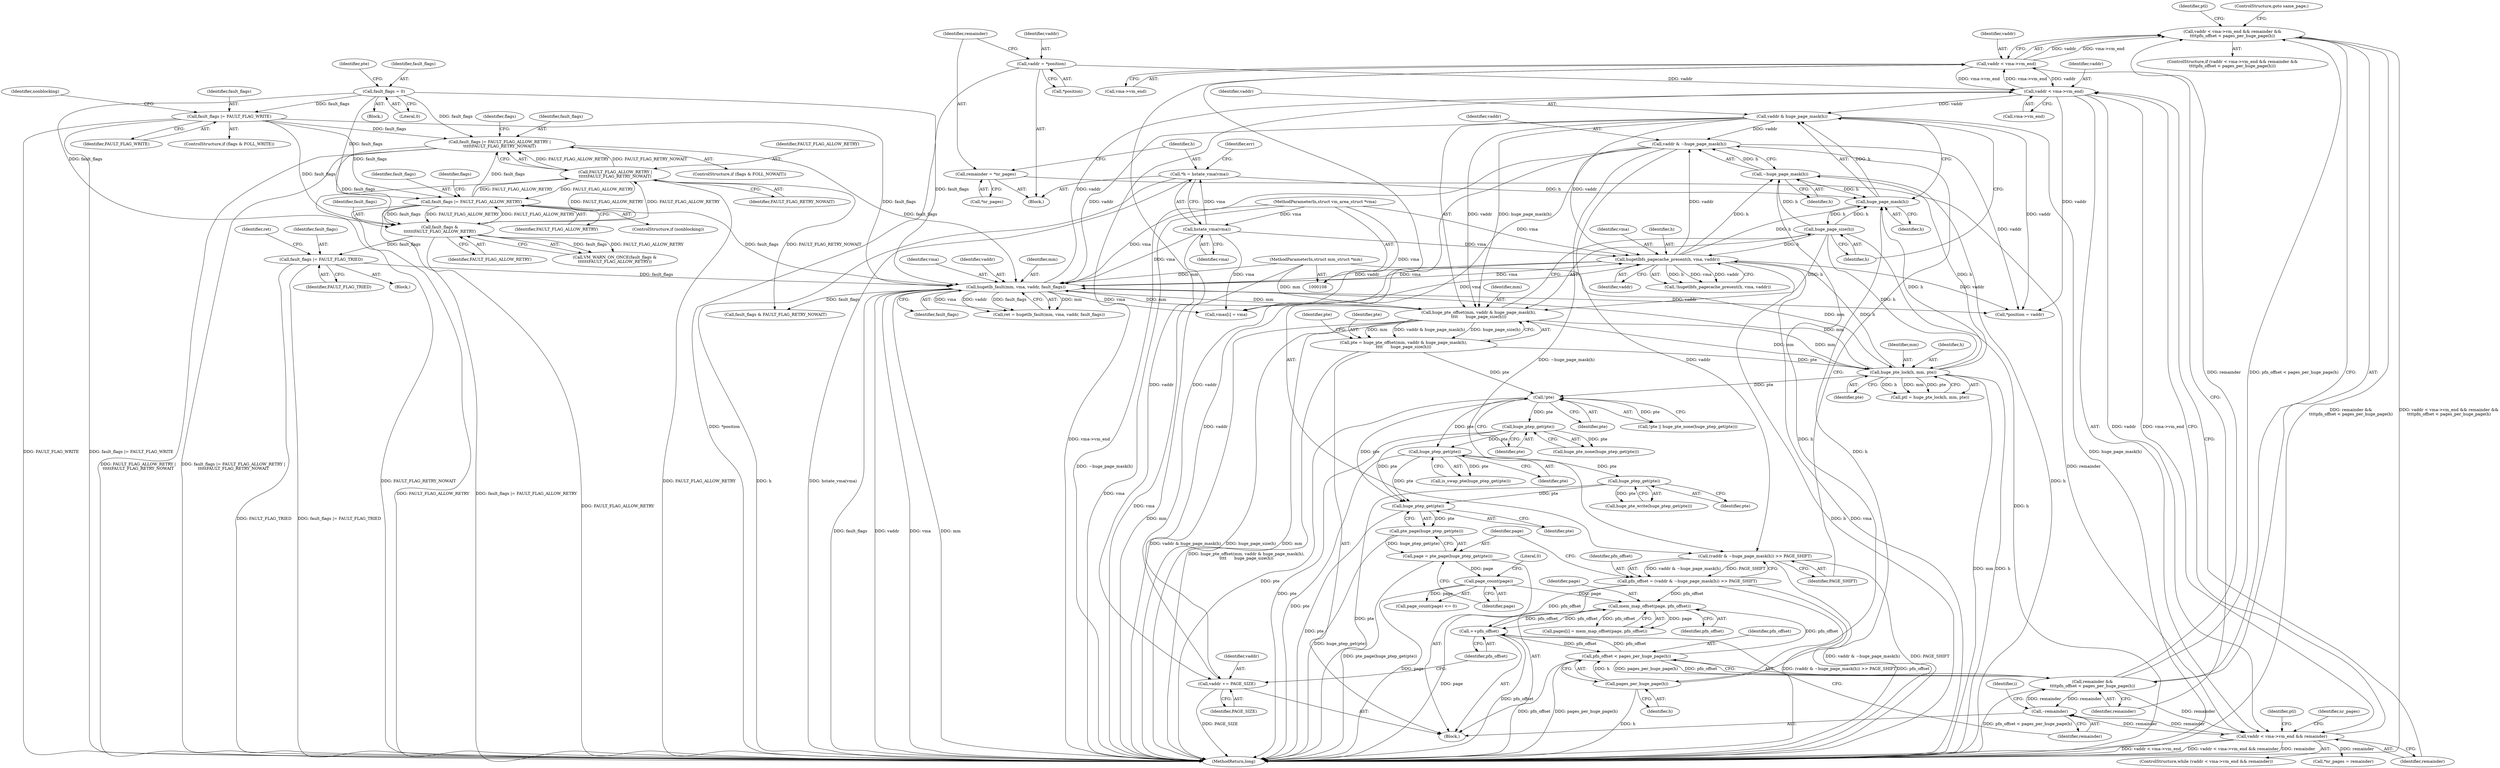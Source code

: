 digraph "0_linux_6b3a707736301c2128ca85ce85fb13f60b5e350a_11@API" {
"1000378" [label="(Call,vaddr < vma->vm_end && remainder &&\n\t\t\t\tpfn_offset < pages_per_huge_page(h))"];
"1000379" [label="(Call,vaddr < vma->vm_end)"];
"1000368" [label="(Call,vaddr += PAGE_SIZE)"];
"1000316" [label="(Call,vaddr & ~huge_page_mask(h))"];
"1000198" [label="(Call,hugetlbfs_pagecache_present(h, vma, vaddr))"];
"1000178" [label="(Call,huge_pte_lock(h, mm, pte))"];
"1000172" [label="(Call,huge_page_size(h))"];
"1000170" [label="(Call,huge_page_mask(h))"];
"1000388" [label="(Call,pages_per_huge_page(h))"];
"1000318" [label="(Call,~huge_page_mask(h))"];
"1000131" [label="(Call,*h = hstate_vma(vma))"];
"1000133" [label="(Call,hstate_vma(vma))"];
"1000110" [label="(MethodParameterIn,struct vm_area_struct *vma)"];
"1000166" [label="(Call,huge_pte_offset(mm, vaddr & huge_page_mask(h),\n\t\t\t\t      huge_page_size(h)))"];
"1000271" [label="(Call,hugetlb_fault(mm, vma, vaddr, fault_flags))"];
"1000109" [label="(MethodParameterIn,struct mm_struct *mm)"];
"1000168" [label="(Call,vaddr & huge_page_mask(h))"];
"1000142" [label="(Call,vaddr < vma->vm_end)"];
"1000121" [label="(Call,vaddr = *position)"];
"1000252" [label="(Call,fault_flags |= FAULT_FLAG_ALLOW_RETRY |\n\t\t\t\t\tFAULT_FLAG_RETRY_NOWAIT)"];
"1000229" [label="(Call,fault_flags = 0)"];
"1000245" [label="(Call,fault_flags |= FAULT_FLAG_ALLOW_RETRY)"];
"1000240" [label="(Call,fault_flags |= FAULT_FLAG_WRITE)"];
"1000254" [label="(Call,FAULT_FLAG_ALLOW_RETRY |\n\t\t\t\t\tFAULT_FLAG_RETRY_NOWAIT)"];
"1000263" [label="(Call,fault_flags &\n\t\t\t\t\t\tFAULT_FLAG_ALLOW_RETRY)"];
"1000266" [label="(Call,fault_flags |= FAULT_FLAG_TRIED)"];
"1000164" [label="(Call,pte = huge_pte_offset(mm, vaddr & huge_page_mask(h),\n\t\t\t\t      huge_page_size(h)))"];
"1000384" [label="(Call,remainder &&\n\t\t\t\tpfn_offset < pages_per_huge_page(h))"];
"1000373" [label="(Call,--remainder)"];
"1000141" [label="(Call,vaddr < vma->vm_end && remainder)"];
"1000126" [label="(Call,remainder = *nr_pages)"];
"1000386" [label="(Call,pfn_offset < pages_per_huge_page(h))"];
"1000371" [label="(Call,++pfn_offset)"];
"1000354" [label="(Call,mem_map_offset(page, pfn_offset))"];
"1000329" [label="(Call,page_count(page))"];
"1000321" [label="(Call,page = pte_page(huge_ptep_get(pte)))"];
"1000323" [label="(Call,pte_page(huge_ptep_get(pte)))"];
"1000324" [label="(Call,huge_ptep_get(pte))"];
"1000185" [label="(Call,!pte)"];
"1000224" [label="(Call,huge_ptep_get(pte))"];
"1000216" [label="(Call,huge_ptep_get(pte))"];
"1000188" [label="(Call,huge_ptep_get(pte))"];
"1000313" [label="(Call,pfn_offset = (vaddr & ~huge_page_mask(h)) >> PAGE_SHIFT)"];
"1000315" [label="(Call,(vaddr & ~huge_page_mask(h)) >> PAGE_SHIFT)"];
"1000142" [label="(Call,vaddr < vma->vm_end)"];
"1000148" [label="(Block,)"];
"1000316" [label="(Call,vaddr & ~huge_page_mask(h))"];
"1000315" [label="(Call,(vaddr & ~huge_page_mask(h)) >> PAGE_SHIFT)"];
"1000185" [label="(Call,!pte)"];
"1000217" [label="(Identifier,pte)"];
"1000369" [label="(Identifier,vaddr)"];
"1000110" [label="(MethodParameterIn,struct vm_area_struct *vma)"];
"1000387" [label="(Identifier,pfn_offset)"];
"1000169" [label="(Identifier,vaddr)"];
"1000373" [label="(Call,--remainder)"];
"1000320" [label="(Identifier,PAGE_SHIFT)"];
"1000328" [label="(Call,page_count(page) <= 0)"];
"1000152" [label="(Identifier,ptl)"];
"1000354" [label="(Call,mem_map_offset(page, pfn_offset))"];
"1000317" [label="(Identifier,vaddr)"];
"1000259" [label="(Identifier,flags)"];
"1000377" [label="(ControlStructure,if (vaddr < vma->vm_end && remainder &&\n\t\t\t\tpfn_offset < pages_per_huge_page(h)))"];
"1000240" [label="(Call,fault_flags |= FAULT_FLAG_WRITE)"];
"1000186" [label="(Identifier,pte)"];
"1000374" [label="(Identifier,remainder)"];
"1000131" [label="(Call,*h = hstate_vma(vma))"];
"1000272" [label="(Identifier,mm)"];
"1000248" [label="(ControlStructure,if (flags & FOLL_NOWAIT))"];
"1000363" [label="(Call,vmas[i] = vma)"];
"1000329" [label="(Call,page_count(page))"];
"1000386" [label="(Call,pfn_offset < pages_per_huge_page(h))"];
"1000384" [label="(Call,remainder &&\n\t\t\t\tpfn_offset < pages_per_huge_page(h))"];
"1000385" [label="(Identifier,remainder)"];
"1000273" [label="(Identifier,vma)"];
"1000407" [label="(MethodReturn,long)"];
"1000350" [label="(Call,pages[i] = mem_map_offset(page, pfn_offset))"];
"1000147" [label="(Identifier,remainder)"];
"1000167" [label="(Identifier,mm)"];
"1000172" [label="(Call,huge_page_size(h))"];
"1000368" [label="(Call,vaddr += PAGE_SIZE)"];
"1000371" [label="(Call,++pfn_offset)"];
"1000254" [label="(Call,FAULT_FLAG_ALLOW_RETRY |\n\t\t\t\t\tFAULT_FLAG_RETRY_NOWAIT)"];
"1000321" [label="(Call,page = pte_page(huge_ptep_get(pte)))"];
"1000176" [label="(Call,ptl = huge_pte_lock(h, mm, pte))"];
"1000253" [label="(Identifier,fault_flags)"];
"1000236" [label="(ControlStructure,if (flags & FOLL_WRITE))"];
"1000171" [label="(Identifier,h)"];
"1000225" [label="(Identifier,pte)"];
"1000323" [label="(Call,pte_page(huge_ptep_get(pte)))"];
"1000187" [label="(Call,huge_pte_none(huge_ptep_get(pte)))"];
"1000200" [label="(Identifier,vma)"];
"1000299" [label="(Call,fault_flags & FAULT_FLAG_RETRY_NOWAIT)"];
"1000267" [label="(Identifier,fault_flags)"];
"1000250" [label="(Identifier,flags)"];
"1000164" [label="(Call,pte = huge_pte_offset(mm, vaddr & huge_page_mask(h),\n\t\t\t\t      huge_page_size(h)))"];
"1000165" [label="(Identifier,pte)"];
"1000199" [label="(Identifier,h)"];
"1000370" [label="(Identifier,PAGE_SIZE)"];
"1000255" [label="(Identifier,FAULT_FLAG_ALLOW_RETRY)"];
"1000121" [label="(Call,vaddr = *position)"];
"1000393" [label="(Identifier,ptl)"];
"1000376" [label="(Identifier,i)"];
"1000314" [label="(Identifier,pfn_offset)"];
"1000188" [label="(Call,huge_ptep_get(pte))"];
"1000197" [label="(Call,!hugetlbfs_pagecache_present(h, vma, vaddr))"];
"1000168" [label="(Call,vaddr & huge_page_mask(h))"];
"1000128" [label="(Call,*nr_pages)"];
"1000379" [label="(Call,vaddr < vma->vm_end)"];
"1000268" [label="(Identifier,FAULT_FLAG_TRIED)"];
"1000372" [label="(Identifier,pfn_offset)"];
"1000274" [label="(Identifier,vaddr)"];
"1000330" [label="(Identifier,page)"];
"1000325" [label="(Identifier,pte)"];
"1000122" [label="(Identifier,vaddr)"];
"1000322" [label="(Identifier,page)"];
"1000226" [label="(Block,)"];
"1000170" [label="(Call,huge_page_mask(h))"];
"1000233" [label="(Identifier,pte)"];
"1000389" [label="(Identifier,h)"];
"1000140" [label="(ControlStructure,while (vaddr < vma->vm_end && remainder))"];
"1000241" [label="(Identifier,fault_flags)"];
"1000252" [label="(Call,fault_flags |= FAULT_FLAG_ALLOW_RETRY |\n\t\t\t\t\tFAULT_FLAG_RETRY_NOWAIT)"];
"1000265" [label="(Identifier,FAULT_FLAG_ALLOW_RETRY)"];
"1000181" [label="(Identifier,pte)"];
"1000180" [label="(Identifier,mm)"];
"1000262" [label="(Call,VM_WARN_ON_ONCE(fault_flags &\n\t\t\t\t\t\tFAULT_FLAG_ALLOW_RETRY))"];
"1000244" [label="(Identifier,nonblocking)"];
"1000243" [label="(ControlStructure,if (nonblocking))"];
"1000137" [label="(Identifier,err)"];
"1000173" [label="(Identifier,h)"];
"1000356" [label="(Identifier,pfn_offset)"];
"1000381" [label="(Call,vma->vm_end)"];
"1000118" [label="(Block,)"];
"1000127" [label="(Identifier,remainder)"];
"1000215" [label="(Call,is_swap_pte(huge_ptep_get(pte)))"];
"1000319" [label="(Identifier,h)"];
"1000198" [label="(Call,hugetlbfs_pagecache_present(h, vma, vaddr))"];
"1000231" [label="(Literal,0)"];
"1000230" [label="(Identifier,fault_flags)"];
"1000391" [label="(ControlStructure,goto same_page;)"];
"1000126" [label="(Call,remainder = *nr_pages)"];
"1000331" [label="(Literal,0)"];
"1000201" [label="(Identifier,vaddr)"];
"1000189" [label="(Identifier,pte)"];
"1000269" [label="(Call,ret = hugetlb_fault(mm, vma, vaddr, fault_flags))"];
"1000246" [label="(Identifier,fault_flags)"];
"1000245" [label="(Call,fault_flags |= FAULT_FLAG_ALLOW_RETRY)"];
"1000261" [label="(Block,)"];
"1000380" [label="(Identifier,vaddr)"];
"1000175" [label="(Identifier,pte)"];
"1000318" [label="(Call,~huge_page_mask(h))"];
"1000275" [label="(Identifier,fault_flags)"];
"1000229" [label="(Call,fault_flags = 0)"];
"1000109" [label="(MethodParameterIn,struct mm_struct *mm)"];
"1000256" [label="(Identifier,FAULT_FLAG_RETRY_NOWAIT)"];
"1000216" [label="(Call,huge_ptep_get(pte))"];
"1000179" [label="(Identifier,h)"];
"1000394" [label="(Call,*nr_pages = remainder)"];
"1000271" [label="(Call,hugetlb_fault(mm, vma, vaddr, fault_flags))"];
"1000224" [label="(Call,huge_ptep_get(pte))"];
"1000398" [label="(Call,*position = vaddr)"];
"1000166" [label="(Call,huge_pte_offset(mm, vaddr & huge_page_mask(h),\n\t\t\t\t      huge_page_size(h)))"];
"1000270" [label="(Identifier,ret)"];
"1000355" [label="(Identifier,page)"];
"1000178" [label="(Call,huge_pte_lock(h, mm, pte))"];
"1000378" [label="(Call,vaddr < vma->vm_end && remainder &&\n\t\t\t\tpfn_offset < pages_per_huge_page(h))"];
"1000313" [label="(Call,pfn_offset = (vaddr & ~huge_page_mask(h)) >> PAGE_SHIFT)"];
"1000324" [label="(Call,huge_ptep_get(pte))"];
"1000388" [label="(Call,pages_per_huge_page(h))"];
"1000144" [label="(Call,vma->vm_end)"];
"1000242" [label="(Identifier,FAULT_FLAG_WRITE)"];
"1000143" [label="(Identifier,vaddr)"];
"1000264" [label="(Identifier,fault_flags)"];
"1000396" [label="(Identifier,nr_pages)"];
"1000132" [label="(Identifier,h)"];
"1000141" [label="(Call,vaddr < vma->vm_end && remainder)"];
"1000247" [label="(Identifier,FAULT_FLAG_ALLOW_RETRY)"];
"1000266" [label="(Call,fault_flags |= FAULT_FLAG_TRIED)"];
"1000123" [label="(Call,*position)"];
"1000133" [label="(Call,hstate_vma(vma))"];
"1000263" [label="(Call,fault_flags &\n\t\t\t\t\t\tFAULT_FLAG_ALLOW_RETRY)"];
"1000184" [label="(Call,!pte || huge_pte_none(huge_ptep_get(pte)))"];
"1000223" [label="(Call,huge_pte_write(huge_ptep_get(pte)))"];
"1000134" [label="(Identifier,vma)"];
"1000378" -> "1000377"  [label="AST: "];
"1000378" -> "1000379"  [label="CFG: "];
"1000378" -> "1000384"  [label="CFG: "];
"1000379" -> "1000378"  [label="AST: "];
"1000384" -> "1000378"  [label="AST: "];
"1000391" -> "1000378"  [label="CFG: "];
"1000393" -> "1000378"  [label="CFG: "];
"1000378" -> "1000407"  [label="DDG: remainder &&\n\t\t\t\tpfn_offset < pages_per_huge_page(h)"];
"1000378" -> "1000407"  [label="DDG: vaddr < vma->vm_end && remainder &&\n\t\t\t\tpfn_offset < pages_per_huge_page(h)"];
"1000379" -> "1000378"  [label="DDG: vaddr"];
"1000379" -> "1000378"  [label="DDG: vma->vm_end"];
"1000384" -> "1000378"  [label="DDG: remainder"];
"1000384" -> "1000378"  [label="DDG: pfn_offset < pages_per_huge_page(h)"];
"1000379" -> "1000381"  [label="CFG: "];
"1000380" -> "1000379"  [label="AST: "];
"1000381" -> "1000379"  [label="AST: "];
"1000385" -> "1000379"  [label="CFG: "];
"1000379" -> "1000142"  [label="DDG: vaddr"];
"1000379" -> "1000142"  [label="DDG: vma->vm_end"];
"1000379" -> "1000368"  [label="DDG: vaddr"];
"1000368" -> "1000379"  [label="DDG: vaddr"];
"1000142" -> "1000379"  [label="DDG: vma->vm_end"];
"1000368" -> "1000148"  [label="AST: "];
"1000368" -> "1000370"  [label="CFG: "];
"1000369" -> "1000368"  [label="AST: "];
"1000370" -> "1000368"  [label="AST: "];
"1000372" -> "1000368"  [label="CFG: "];
"1000368" -> "1000407"  [label="DDG: PAGE_SIZE"];
"1000316" -> "1000368"  [label="DDG: vaddr"];
"1000316" -> "1000315"  [label="AST: "];
"1000316" -> "1000318"  [label="CFG: "];
"1000317" -> "1000316"  [label="AST: "];
"1000318" -> "1000316"  [label="AST: "];
"1000320" -> "1000316"  [label="CFG: "];
"1000316" -> "1000407"  [label="DDG: ~huge_page_mask(h)"];
"1000316" -> "1000315"  [label="DDG: vaddr"];
"1000316" -> "1000315"  [label="DDG: ~huge_page_mask(h)"];
"1000198" -> "1000316"  [label="DDG: vaddr"];
"1000168" -> "1000316"  [label="DDG: vaddr"];
"1000318" -> "1000316"  [label="DDG: h"];
"1000316" -> "1000398"  [label="DDG: vaddr"];
"1000198" -> "1000197"  [label="AST: "];
"1000198" -> "1000201"  [label="CFG: "];
"1000199" -> "1000198"  [label="AST: "];
"1000200" -> "1000198"  [label="AST: "];
"1000201" -> "1000198"  [label="AST: "];
"1000197" -> "1000198"  [label="CFG: "];
"1000198" -> "1000407"  [label="DDG: vma"];
"1000198" -> "1000407"  [label="DDG: h"];
"1000198" -> "1000170"  [label="DDG: h"];
"1000198" -> "1000197"  [label="DDG: h"];
"1000198" -> "1000197"  [label="DDG: vma"];
"1000198" -> "1000197"  [label="DDG: vaddr"];
"1000178" -> "1000198"  [label="DDG: h"];
"1000172" -> "1000198"  [label="DDG: h"];
"1000133" -> "1000198"  [label="DDG: vma"];
"1000271" -> "1000198"  [label="DDG: vma"];
"1000110" -> "1000198"  [label="DDG: vma"];
"1000168" -> "1000198"  [label="DDG: vaddr"];
"1000198" -> "1000271"  [label="DDG: vma"];
"1000198" -> "1000271"  [label="DDG: vaddr"];
"1000198" -> "1000318"  [label="DDG: h"];
"1000198" -> "1000363"  [label="DDG: vma"];
"1000198" -> "1000398"  [label="DDG: vaddr"];
"1000178" -> "1000176"  [label="AST: "];
"1000178" -> "1000181"  [label="CFG: "];
"1000179" -> "1000178"  [label="AST: "];
"1000180" -> "1000178"  [label="AST: "];
"1000181" -> "1000178"  [label="AST: "];
"1000176" -> "1000178"  [label="CFG: "];
"1000178" -> "1000407"  [label="DDG: h"];
"1000178" -> "1000407"  [label="DDG: mm"];
"1000178" -> "1000166"  [label="DDG: mm"];
"1000178" -> "1000170"  [label="DDG: h"];
"1000178" -> "1000176"  [label="DDG: h"];
"1000178" -> "1000176"  [label="DDG: mm"];
"1000178" -> "1000176"  [label="DDG: pte"];
"1000172" -> "1000178"  [label="DDG: h"];
"1000166" -> "1000178"  [label="DDG: mm"];
"1000109" -> "1000178"  [label="DDG: mm"];
"1000164" -> "1000178"  [label="DDG: pte"];
"1000178" -> "1000185"  [label="DDG: pte"];
"1000178" -> "1000271"  [label="DDG: mm"];
"1000178" -> "1000318"  [label="DDG: h"];
"1000172" -> "1000166"  [label="AST: "];
"1000172" -> "1000173"  [label="CFG: "];
"1000173" -> "1000172"  [label="AST: "];
"1000166" -> "1000172"  [label="CFG: "];
"1000172" -> "1000407"  [label="DDG: h"];
"1000172" -> "1000170"  [label="DDG: h"];
"1000172" -> "1000166"  [label="DDG: h"];
"1000170" -> "1000172"  [label="DDG: h"];
"1000172" -> "1000318"  [label="DDG: h"];
"1000170" -> "1000168"  [label="AST: "];
"1000170" -> "1000171"  [label="CFG: "];
"1000171" -> "1000170"  [label="AST: "];
"1000168" -> "1000170"  [label="CFG: "];
"1000170" -> "1000168"  [label="DDG: h"];
"1000388" -> "1000170"  [label="DDG: h"];
"1000318" -> "1000170"  [label="DDG: h"];
"1000131" -> "1000170"  [label="DDG: h"];
"1000388" -> "1000386"  [label="AST: "];
"1000388" -> "1000389"  [label="CFG: "];
"1000389" -> "1000388"  [label="AST: "];
"1000386" -> "1000388"  [label="CFG: "];
"1000388" -> "1000407"  [label="DDG: h"];
"1000388" -> "1000386"  [label="DDG: h"];
"1000318" -> "1000388"  [label="DDG: h"];
"1000318" -> "1000319"  [label="CFG: "];
"1000319" -> "1000318"  [label="AST: "];
"1000318" -> "1000407"  [label="DDG: h"];
"1000131" -> "1000118"  [label="AST: "];
"1000131" -> "1000133"  [label="CFG: "];
"1000132" -> "1000131"  [label="AST: "];
"1000133" -> "1000131"  [label="AST: "];
"1000137" -> "1000131"  [label="CFG: "];
"1000131" -> "1000407"  [label="DDG: h"];
"1000131" -> "1000407"  [label="DDG: hstate_vma(vma)"];
"1000133" -> "1000131"  [label="DDG: vma"];
"1000133" -> "1000134"  [label="CFG: "];
"1000134" -> "1000133"  [label="AST: "];
"1000133" -> "1000407"  [label="DDG: vma"];
"1000110" -> "1000133"  [label="DDG: vma"];
"1000133" -> "1000271"  [label="DDG: vma"];
"1000133" -> "1000363"  [label="DDG: vma"];
"1000110" -> "1000108"  [label="AST: "];
"1000110" -> "1000407"  [label="DDG: vma"];
"1000110" -> "1000271"  [label="DDG: vma"];
"1000110" -> "1000363"  [label="DDG: vma"];
"1000166" -> "1000164"  [label="AST: "];
"1000167" -> "1000166"  [label="AST: "];
"1000168" -> "1000166"  [label="AST: "];
"1000164" -> "1000166"  [label="CFG: "];
"1000166" -> "1000407"  [label="DDG: vaddr & huge_page_mask(h)"];
"1000166" -> "1000407"  [label="DDG: huge_page_size(h)"];
"1000166" -> "1000407"  [label="DDG: mm"];
"1000166" -> "1000164"  [label="DDG: mm"];
"1000166" -> "1000164"  [label="DDG: vaddr & huge_page_mask(h)"];
"1000166" -> "1000164"  [label="DDG: huge_page_size(h)"];
"1000271" -> "1000166"  [label="DDG: mm"];
"1000109" -> "1000166"  [label="DDG: mm"];
"1000168" -> "1000166"  [label="DDG: vaddr"];
"1000168" -> "1000166"  [label="DDG: huge_page_mask(h)"];
"1000166" -> "1000271"  [label="DDG: mm"];
"1000271" -> "1000269"  [label="AST: "];
"1000271" -> "1000275"  [label="CFG: "];
"1000272" -> "1000271"  [label="AST: "];
"1000273" -> "1000271"  [label="AST: "];
"1000274" -> "1000271"  [label="AST: "];
"1000275" -> "1000271"  [label="AST: "];
"1000269" -> "1000271"  [label="CFG: "];
"1000271" -> "1000407"  [label="DDG: fault_flags"];
"1000271" -> "1000407"  [label="DDG: vaddr"];
"1000271" -> "1000407"  [label="DDG: vma"];
"1000271" -> "1000407"  [label="DDG: mm"];
"1000271" -> "1000142"  [label="DDG: vaddr"];
"1000271" -> "1000269"  [label="DDG: mm"];
"1000271" -> "1000269"  [label="DDG: vma"];
"1000271" -> "1000269"  [label="DDG: vaddr"];
"1000271" -> "1000269"  [label="DDG: fault_flags"];
"1000109" -> "1000271"  [label="DDG: mm"];
"1000168" -> "1000271"  [label="DDG: vaddr"];
"1000252" -> "1000271"  [label="DDG: fault_flags"];
"1000266" -> "1000271"  [label="DDG: fault_flags"];
"1000229" -> "1000271"  [label="DDG: fault_flags"];
"1000245" -> "1000271"  [label="DDG: fault_flags"];
"1000240" -> "1000271"  [label="DDG: fault_flags"];
"1000271" -> "1000299"  [label="DDG: fault_flags"];
"1000271" -> "1000363"  [label="DDG: vma"];
"1000271" -> "1000398"  [label="DDG: vaddr"];
"1000109" -> "1000108"  [label="AST: "];
"1000109" -> "1000407"  [label="DDG: mm"];
"1000169" -> "1000168"  [label="AST: "];
"1000173" -> "1000168"  [label="CFG: "];
"1000168" -> "1000407"  [label="DDG: huge_page_mask(h)"];
"1000142" -> "1000168"  [label="DDG: vaddr"];
"1000168" -> "1000398"  [label="DDG: vaddr"];
"1000142" -> "1000141"  [label="AST: "];
"1000142" -> "1000144"  [label="CFG: "];
"1000143" -> "1000142"  [label="AST: "];
"1000144" -> "1000142"  [label="AST: "];
"1000147" -> "1000142"  [label="CFG: "];
"1000141" -> "1000142"  [label="CFG: "];
"1000142" -> "1000407"  [label="DDG: vma->vm_end"];
"1000142" -> "1000141"  [label="DDG: vaddr"];
"1000142" -> "1000141"  [label="DDG: vma->vm_end"];
"1000121" -> "1000142"  [label="DDG: vaddr"];
"1000142" -> "1000398"  [label="DDG: vaddr"];
"1000121" -> "1000118"  [label="AST: "];
"1000121" -> "1000123"  [label="CFG: "];
"1000122" -> "1000121"  [label="AST: "];
"1000123" -> "1000121"  [label="AST: "];
"1000127" -> "1000121"  [label="CFG: "];
"1000121" -> "1000407"  [label="DDG: *position"];
"1000252" -> "1000248"  [label="AST: "];
"1000252" -> "1000254"  [label="CFG: "];
"1000253" -> "1000252"  [label="AST: "];
"1000254" -> "1000252"  [label="AST: "];
"1000259" -> "1000252"  [label="CFG: "];
"1000252" -> "1000407"  [label="DDG: FAULT_FLAG_ALLOW_RETRY |\n\t\t\t\t\tFAULT_FLAG_RETRY_NOWAIT"];
"1000252" -> "1000407"  [label="DDG: fault_flags |= FAULT_FLAG_ALLOW_RETRY |\n\t\t\t\t\tFAULT_FLAG_RETRY_NOWAIT"];
"1000229" -> "1000252"  [label="DDG: fault_flags"];
"1000245" -> "1000252"  [label="DDG: fault_flags"];
"1000240" -> "1000252"  [label="DDG: fault_flags"];
"1000254" -> "1000252"  [label="DDG: FAULT_FLAG_ALLOW_RETRY"];
"1000254" -> "1000252"  [label="DDG: FAULT_FLAG_RETRY_NOWAIT"];
"1000252" -> "1000263"  [label="DDG: fault_flags"];
"1000229" -> "1000226"  [label="AST: "];
"1000229" -> "1000231"  [label="CFG: "];
"1000230" -> "1000229"  [label="AST: "];
"1000231" -> "1000229"  [label="AST: "];
"1000233" -> "1000229"  [label="CFG: "];
"1000229" -> "1000240"  [label="DDG: fault_flags"];
"1000229" -> "1000245"  [label="DDG: fault_flags"];
"1000229" -> "1000263"  [label="DDG: fault_flags"];
"1000245" -> "1000243"  [label="AST: "];
"1000245" -> "1000247"  [label="CFG: "];
"1000246" -> "1000245"  [label="AST: "];
"1000247" -> "1000245"  [label="AST: "];
"1000250" -> "1000245"  [label="CFG: "];
"1000245" -> "1000407"  [label="DDG: fault_flags |= FAULT_FLAG_ALLOW_RETRY"];
"1000245" -> "1000407"  [label="DDG: FAULT_FLAG_ALLOW_RETRY"];
"1000240" -> "1000245"  [label="DDG: fault_flags"];
"1000254" -> "1000245"  [label="DDG: FAULT_FLAG_ALLOW_RETRY"];
"1000263" -> "1000245"  [label="DDG: FAULT_FLAG_ALLOW_RETRY"];
"1000245" -> "1000254"  [label="DDG: FAULT_FLAG_ALLOW_RETRY"];
"1000245" -> "1000263"  [label="DDG: fault_flags"];
"1000245" -> "1000263"  [label="DDG: FAULT_FLAG_ALLOW_RETRY"];
"1000240" -> "1000236"  [label="AST: "];
"1000240" -> "1000242"  [label="CFG: "];
"1000241" -> "1000240"  [label="AST: "];
"1000242" -> "1000240"  [label="AST: "];
"1000244" -> "1000240"  [label="CFG: "];
"1000240" -> "1000407"  [label="DDG: fault_flags |= FAULT_FLAG_WRITE"];
"1000240" -> "1000407"  [label="DDG: FAULT_FLAG_WRITE"];
"1000240" -> "1000263"  [label="DDG: fault_flags"];
"1000254" -> "1000256"  [label="CFG: "];
"1000255" -> "1000254"  [label="AST: "];
"1000256" -> "1000254"  [label="AST: "];
"1000254" -> "1000407"  [label="DDG: FAULT_FLAG_ALLOW_RETRY"];
"1000254" -> "1000407"  [label="DDG: FAULT_FLAG_RETRY_NOWAIT"];
"1000263" -> "1000254"  [label="DDG: FAULT_FLAG_ALLOW_RETRY"];
"1000254" -> "1000263"  [label="DDG: FAULT_FLAG_ALLOW_RETRY"];
"1000254" -> "1000299"  [label="DDG: FAULT_FLAG_RETRY_NOWAIT"];
"1000263" -> "1000262"  [label="AST: "];
"1000263" -> "1000265"  [label="CFG: "];
"1000264" -> "1000263"  [label="AST: "];
"1000265" -> "1000263"  [label="AST: "];
"1000262" -> "1000263"  [label="CFG: "];
"1000263" -> "1000407"  [label="DDG: FAULT_FLAG_ALLOW_RETRY"];
"1000263" -> "1000262"  [label="DDG: fault_flags"];
"1000263" -> "1000262"  [label="DDG: FAULT_FLAG_ALLOW_RETRY"];
"1000263" -> "1000266"  [label="DDG: fault_flags"];
"1000266" -> "1000261"  [label="AST: "];
"1000266" -> "1000268"  [label="CFG: "];
"1000267" -> "1000266"  [label="AST: "];
"1000268" -> "1000266"  [label="AST: "];
"1000270" -> "1000266"  [label="CFG: "];
"1000266" -> "1000407"  [label="DDG: FAULT_FLAG_TRIED"];
"1000266" -> "1000407"  [label="DDG: fault_flags |= FAULT_FLAG_TRIED"];
"1000164" -> "1000148"  [label="AST: "];
"1000165" -> "1000164"  [label="AST: "];
"1000175" -> "1000164"  [label="CFG: "];
"1000164" -> "1000407"  [label="DDG: huge_pte_offset(mm, vaddr & huge_page_mask(h),\n\t\t\t\t      huge_page_size(h))"];
"1000164" -> "1000185"  [label="DDG: pte"];
"1000384" -> "1000385"  [label="CFG: "];
"1000384" -> "1000386"  [label="CFG: "];
"1000385" -> "1000384"  [label="AST: "];
"1000386" -> "1000384"  [label="AST: "];
"1000384" -> "1000407"  [label="DDG: pfn_offset < pages_per_huge_page(h)"];
"1000384" -> "1000141"  [label="DDG: remainder"];
"1000384" -> "1000373"  [label="DDG: remainder"];
"1000373" -> "1000384"  [label="DDG: remainder"];
"1000386" -> "1000384"  [label="DDG: pfn_offset"];
"1000386" -> "1000384"  [label="DDG: pages_per_huge_page(h)"];
"1000373" -> "1000148"  [label="AST: "];
"1000373" -> "1000374"  [label="CFG: "];
"1000374" -> "1000373"  [label="AST: "];
"1000376" -> "1000373"  [label="CFG: "];
"1000373" -> "1000141"  [label="DDG: remainder"];
"1000141" -> "1000373"  [label="DDG: remainder"];
"1000141" -> "1000140"  [label="AST: "];
"1000141" -> "1000147"  [label="CFG: "];
"1000147" -> "1000141"  [label="AST: "];
"1000152" -> "1000141"  [label="CFG: "];
"1000396" -> "1000141"  [label="CFG: "];
"1000141" -> "1000407"  [label="DDG: vaddr < vma->vm_end"];
"1000141" -> "1000407"  [label="DDG: vaddr < vma->vm_end && remainder"];
"1000141" -> "1000407"  [label="DDG: remainder"];
"1000126" -> "1000141"  [label="DDG: remainder"];
"1000141" -> "1000394"  [label="DDG: remainder"];
"1000126" -> "1000118"  [label="AST: "];
"1000126" -> "1000128"  [label="CFG: "];
"1000127" -> "1000126"  [label="AST: "];
"1000128" -> "1000126"  [label="AST: "];
"1000132" -> "1000126"  [label="CFG: "];
"1000387" -> "1000386"  [label="AST: "];
"1000386" -> "1000407"  [label="DDG: pages_per_huge_page(h)"];
"1000386" -> "1000407"  [label="DDG: pfn_offset"];
"1000386" -> "1000354"  [label="DDG: pfn_offset"];
"1000386" -> "1000371"  [label="DDG: pfn_offset"];
"1000371" -> "1000386"  [label="DDG: pfn_offset"];
"1000371" -> "1000148"  [label="AST: "];
"1000371" -> "1000372"  [label="CFG: "];
"1000372" -> "1000371"  [label="AST: "];
"1000374" -> "1000371"  [label="CFG: "];
"1000371" -> "1000407"  [label="DDG: pfn_offset"];
"1000371" -> "1000354"  [label="DDG: pfn_offset"];
"1000354" -> "1000371"  [label="DDG: pfn_offset"];
"1000313" -> "1000371"  [label="DDG: pfn_offset"];
"1000354" -> "1000350"  [label="AST: "];
"1000354" -> "1000356"  [label="CFG: "];
"1000355" -> "1000354"  [label="AST: "];
"1000356" -> "1000354"  [label="AST: "];
"1000350" -> "1000354"  [label="CFG: "];
"1000354" -> "1000407"  [label="DDG: page"];
"1000354" -> "1000350"  [label="DDG: page"];
"1000354" -> "1000350"  [label="DDG: pfn_offset"];
"1000329" -> "1000354"  [label="DDG: page"];
"1000313" -> "1000354"  [label="DDG: pfn_offset"];
"1000329" -> "1000328"  [label="AST: "];
"1000329" -> "1000330"  [label="CFG: "];
"1000330" -> "1000329"  [label="AST: "];
"1000331" -> "1000329"  [label="CFG: "];
"1000329" -> "1000407"  [label="DDG: page"];
"1000329" -> "1000328"  [label="DDG: page"];
"1000321" -> "1000329"  [label="DDG: page"];
"1000321" -> "1000148"  [label="AST: "];
"1000321" -> "1000323"  [label="CFG: "];
"1000322" -> "1000321"  [label="AST: "];
"1000323" -> "1000321"  [label="AST: "];
"1000330" -> "1000321"  [label="CFG: "];
"1000321" -> "1000407"  [label="DDG: pte_page(huge_ptep_get(pte))"];
"1000323" -> "1000321"  [label="DDG: huge_ptep_get(pte)"];
"1000323" -> "1000324"  [label="CFG: "];
"1000324" -> "1000323"  [label="AST: "];
"1000323" -> "1000407"  [label="DDG: huge_ptep_get(pte)"];
"1000324" -> "1000323"  [label="DDG: pte"];
"1000324" -> "1000325"  [label="CFG: "];
"1000325" -> "1000324"  [label="AST: "];
"1000324" -> "1000407"  [label="DDG: pte"];
"1000185" -> "1000324"  [label="DDG: pte"];
"1000224" -> "1000324"  [label="DDG: pte"];
"1000216" -> "1000324"  [label="DDG: pte"];
"1000188" -> "1000324"  [label="DDG: pte"];
"1000185" -> "1000184"  [label="AST: "];
"1000185" -> "1000186"  [label="CFG: "];
"1000186" -> "1000185"  [label="AST: "];
"1000189" -> "1000185"  [label="CFG: "];
"1000184" -> "1000185"  [label="CFG: "];
"1000185" -> "1000407"  [label="DDG: pte"];
"1000185" -> "1000184"  [label="DDG: pte"];
"1000185" -> "1000188"  [label="DDG: pte"];
"1000185" -> "1000216"  [label="DDG: pte"];
"1000224" -> "1000223"  [label="AST: "];
"1000224" -> "1000225"  [label="CFG: "];
"1000225" -> "1000224"  [label="AST: "];
"1000223" -> "1000224"  [label="CFG: "];
"1000224" -> "1000407"  [label="DDG: pte"];
"1000224" -> "1000223"  [label="DDG: pte"];
"1000216" -> "1000224"  [label="DDG: pte"];
"1000216" -> "1000215"  [label="AST: "];
"1000216" -> "1000217"  [label="CFG: "];
"1000217" -> "1000216"  [label="AST: "];
"1000215" -> "1000216"  [label="CFG: "];
"1000216" -> "1000407"  [label="DDG: pte"];
"1000216" -> "1000215"  [label="DDG: pte"];
"1000188" -> "1000216"  [label="DDG: pte"];
"1000188" -> "1000187"  [label="AST: "];
"1000188" -> "1000189"  [label="CFG: "];
"1000189" -> "1000188"  [label="AST: "];
"1000187" -> "1000188"  [label="CFG: "];
"1000188" -> "1000407"  [label="DDG: pte"];
"1000188" -> "1000187"  [label="DDG: pte"];
"1000313" -> "1000148"  [label="AST: "];
"1000313" -> "1000315"  [label="CFG: "];
"1000314" -> "1000313"  [label="AST: "];
"1000315" -> "1000313"  [label="AST: "];
"1000322" -> "1000313"  [label="CFG: "];
"1000313" -> "1000407"  [label="DDG: (vaddr & ~huge_page_mask(h)) >> PAGE_SHIFT"];
"1000313" -> "1000407"  [label="DDG: pfn_offset"];
"1000315" -> "1000313"  [label="DDG: vaddr & ~huge_page_mask(h)"];
"1000315" -> "1000313"  [label="DDG: PAGE_SHIFT"];
"1000315" -> "1000320"  [label="CFG: "];
"1000320" -> "1000315"  [label="AST: "];
"1000315" -> "1000407"  [label="DDG: vaddr & ~huge_page_mask(h)"];
"1000315" -> "1000407"  [label="DDG: PAGE_SHIFT"];
}
